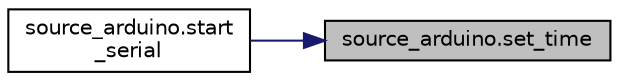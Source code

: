 digraph "source_arduino.set_time"
{
 // LATEX_PDF_SIZE
  edge [fontname="Helvetica",fontsize="10",labelfontname="Helvetica",labelfontsize="10"];
  node [fontname="Helvetica",fontsize="10",shape=record];
  rankdir="RL";
  Node1 [label="source_arduino.set_time",height=0.2,width=0.4,color="black", fillcolor="grey75", style="filled", fontcolor="black",tooltip="Configures the time stored in the Arduino."];
  Node1 -> Node2 [dir="back",color="midnightblue",fontsize="10",style="solid",fontname="Helvetica"];
  Node2 [label="source_arduino.start\l_serial",height=0.2,width=0.4,color="black", fillcolor="white", style="filled",URL="$namespacesource__arduino.html#aa4b248cff174830ad5f7507f8588c04f",tooltip="Starts the serial communication."];
}
